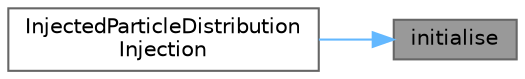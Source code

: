 digraph "initialise"
{
 // LATEX_PDF_SIZE
  bgcolor="transparent";
  edge [fontname=Helvetica,fontsize=10,labelfontname=Helvetica,labelfontsize=10];
  node [fontname=Helvetica,fontsize=10,shape=box,height=0.2,width=0.4];
  rankdir="RL";
  Node1 [id="Node000001",label="initialise",height=0.2,width=0.4,color="gray40", fillcolor="grey60", style="filled", fontcolor="black",tooltip=" "];
  Node1 -> Node2 [id="edge1_Node000001_Node000002",dir="back",color="steelblue1",style="solid",tooltip=" "];
  Node2 [id="Node000002",label="InjectedParticleDistribution\lInjection",height=0.2,width=0.4,color="grey40", fillcolor="white", style="filled",URL="$classFoam_1_1InjectedParticleDistributionInjection.html#a1024f39d45b74d2e3c6c0c3ba74da8b2",tooltip=" "];
}
